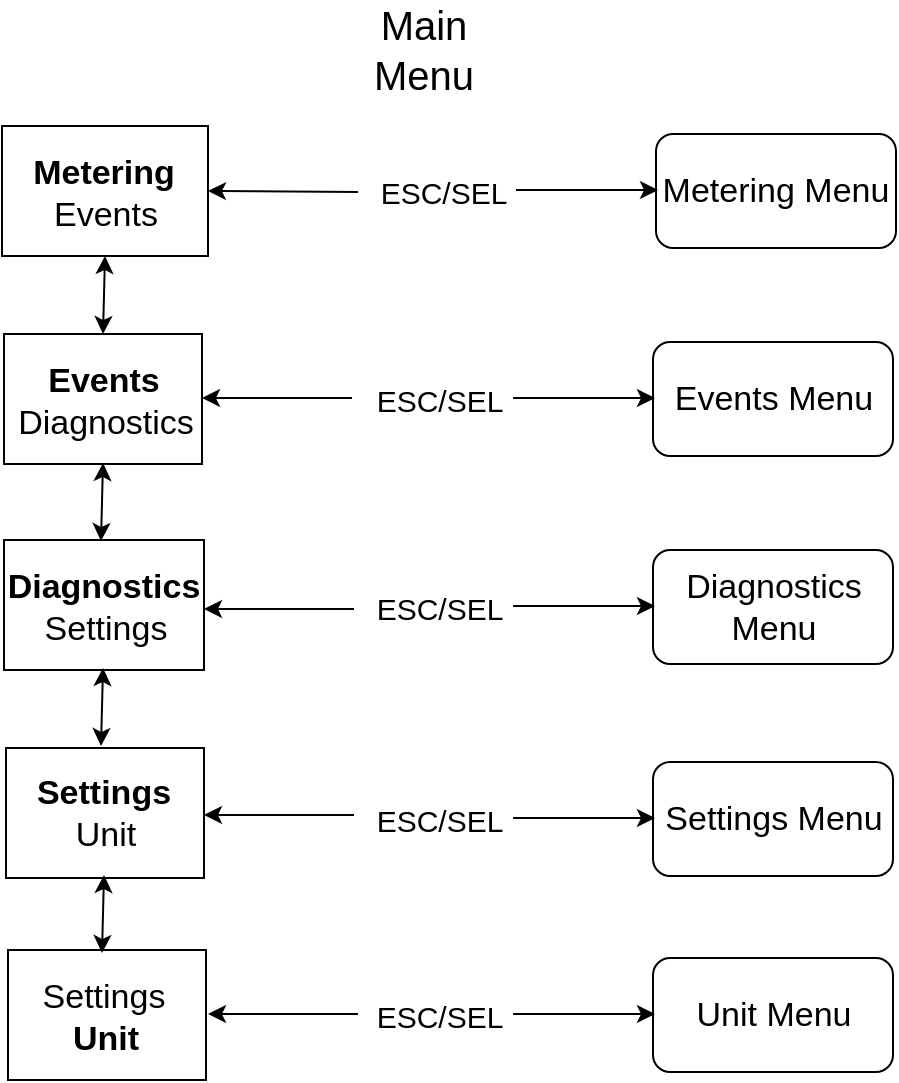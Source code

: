 <mxfile version="10.6.5" type="device"><diagram id="XQ6QflWPTtgx1elXZste" name="Page-1"><mxGraphModel dx="1394" dy="747" grid="0" gridSize="10" guides="1" tooltips="1" connect="1" arrows="1" fold="1" page="1" pageScale="1" pageWidth="827" pageHeight="1169" math="0" shadow="0"><root><mxCell id="0"/><mxCell id="1" parent="0"/><mxCell id="ikrYw3CtODXzSYFM4B_t-1" value="" style="rounded=0;whiteSpace=wrap;html=1;" vertex="1" parent="1"><mxGeometry x="245" y="112" width="103" height="65" as="geometry"/></mxCell><mxCell id="ikrYw3CtODXzSYFM4B_t-4" value="Metering" style="text;html=1;strokeColor=none;fillColor=none;align=center;verticalAlign=middle;whiteSpace=wrap;rounded=0;fontStyle=1;fontSize=17;" vertex="1" parent="1"><mxGeometry x="275.5" y="126" width="40" height="20" as="geometry"/></mxCell><mxCell id="ikrYw3CtODXzSYFM4B_t-13" value="Events" style="text;html=1;strokeColor=none;fillColor=none;align=center;verticalAlign=middle;whiteSpace=wrap;rounded=0;fontSize=17;" vertex="1" parent="1"><mxGeometry x="276" y="147" width="42" height="20" as="geometry"/></mxCell><mxCell id="ikrYw3CtODXzSYFM4B_t-16" value="" style="rounded=0;whiteSpace=wrap;html=1;" vertex="1" parent="1"><mxGeometry x="246" y="216" width="99" height="65" as="geometry"/></mxCell><mxCell id="ikrYw3CtODXzSYFM4B_t-17" value="Events" style="text;html=1;strokeColor=none;fillColor=none;align=center;verticalAlign=middle;whiteSpace=wrap;rounded=0;fontStyle=1;fontSize=17;" vertex="1" parent="1"><mxGeometry x="275.5" y="230" width="40" height="20" as="geometry"/></mxCell><mxCell id="ikrYw3CtODXzSYFM4B_t-18" value="Diagnostics" style="text;html=1;strokeColor=none;fillColor=none;align=center;verticalAlign=middle;whiteSpace=wrap;rounded=0;fontSize=17;" vertex="1" parent="1"><mxGeometry x="276" y="251" width="42" height="20" as="geometry"/></mxCell><mxCell id="ikrYw3CtODXzSYFM4B_t-19" value="" style="rounded=0;whiteSpace=wrap;html=1;" vertex="1" parent="1"><mxGeometry x="246" y="319" width="100" height="65" as="geometry"/></mxCell><mxCell id="ikrYw3CtODXzSYFM4B_t-20" value="Diagnostics" style="text;html=1;strokeColor=none;fillColor=none;align=center;verticalAlign=middle;whiteSpace=wrap;rounded=0;fontStyle=1;fontSize=17;" vertex="1" parent="1"><mxGeometry x="275.5" y="333" width="40" height="20" as="geometry"/></mxCell><mxCell id="ikrYw3CtODXzSYFM4B_t-21" value="Settings" style="text;html=1;strokeColor=none;fillColor=none;align=center;verticalAlign=middle;whiteSpace=wrap;rounded=0;fontSize=17;" vertex="1" parent="1"><mxGeometry x="276" y="354" width="42" height="20" as="geometry"/></mxCell><mxCell id="ikrYw3CtODXzSYFM4B_t-22" value="" style="rounded=0;whiteSpace=wrap;html=1;" vertex="1" parent="1"><mxGeometry x="247" y="423" width="99" height="65" as="geometry"/></mxCell><mxCell id="ikrYw3CtODXzSYFM4B_t-23" value="Settings" style="text;html=1;strokeColor=none;fillColor=none;align=center;verticalAlign=middle;whiteSpace=wrap;rounded=0;fontStyle=1;fontSize=17;" vertex="1" parent="1"><mxGeometry x="275.5" y="436" width="40" height="20" as="geometry"/></mxCell><mxCell id="ikrYw3CtODXzSYFM4B_t-24" value="Unit" style="text;html=1;strokeColor=none;fillColor=none;align=center;verticalAlign=middle;whiteSpace=wrap;rounded=0;fontSize=17;" vertex="1" parent="1"><mxGeometry x="276" y="457" width="42" height="20" as="geometry"/></mxCell><mxCell id="ikrYw3CtODXzSYFM4B_t-25" value="" style="rounded=0;whiteSpace=wrap;html=1;" vertex="1" parent="1"><mxGeometry x="248" y="524" width="99" height="65" as="geometry"/></mxCell><mxCell id="ikrYw3CtODXzSYFM4B_t-26" value="Settings" style="text;html=1;strokeColor=none;fillColor=none;align=center;verticalAlign=middle;whiteSpace=wrap;rounded=0;fontStyle=0;fontSize=17;" vertex="1" parent="1"><mxGeometry x="275.5" y="538" width="40" height="20" as="geometry"/></mxCell><mxCell id="ikrYw3CtODXzSYFM4B_t-27" value="Unit" style="text;html=1;strokeColor=none;fillColor=none;align=center;verticalAlign=middle;whiteSpace=wrap;rounded=0;fontSize=17;fontStyle=1" vertex="1" parent="1"><mxGeometry x="276" y="559" width="42" height="20" as="geometry"/></mxCell><mxCell id="ikrYw3CtODXzSYFM4B_t-30" value="" style="endArrow=classic;html=1;fontSize=17;entryX=1;entryY=0.5;entryDx=0;entryDy=0;" edge="1" parent="1" target="ikrYw3CtODXzSYFM4B_t-1"><mxGeometry width="50" height="50" relative="1" as="geometry"><mxPoint x="423" y="145" as="sourcePoint"/><mxPoint x="463" y="152" as="targetPoint"/></mxGeometry></mxCell><mxCell id="ikrYw3CtODXzSYFM4B_t-31" value="" style="endArrow=classic;html=1;fontSize=17;entryX=1;entryY=0.5;entryDx=0;entryDy=0;" edge="1" parent="1"><mxGeometry width="50" height="50" relative="1" as="geometry"><mxPoint x="420" y="248" as="sourcePoint"/><mxPoint x="345" y="248" as="targetPoint"/></mxGeometry></mxCell><mxCell id="ikrYw3CtODXzSYFM4B_t-32" value="" style="endArrow=classic;html=1;fontSize=17;entryX=1;entryY=0.5;entryDx=0;entryDy=0;" edge="1" parent="1"><mxGeometry width="50" height="50" relative="1" as="geometry"><mxPoint x="421" y="353.5" as="sourcePoint"/><mxPoint x="346" y="353.5" as="targetPoint"/></mxGeometry></mxCell><mxCell id="ikrYw3CtODXzSYFM4B_t-33" value="" style="endArrow=classic;html=1;fontSize=17;entryX=1;entryY=0.5;entryDx=0;entryDy=0;" edge="1" parent="1"><mxGeometry width="50" height="50" relative="1" as="geometry"><mxPoint x="421" y="456.5" as="sourcePoint"/><mxPoint x="346" y="456.5" as="targetPoint"/></mxGeometry></mxCell><mxCell id="ikrYw3CtODXzSYFM4B_t-34" value="" style="endArrow=classic;html=1;fontSize=17;entryX=1;entryY=0.5;entryDx=0;entryDy=0;" edge="1" parent="1"><mxGeometry width="50" height="50" relative="1" as="geometry"><mxPoint x="423" y="556" as="sourcePoint"/><mxPoint x="348" y="556" as="targetPoint"/></mxGeometry></mxCell><mxCell id="ikrYw3CtODXzSYFM4B_t-35" value="Metering Menu" style="rounded=1;whiteSpace=wrap;html=1;fontSize=17;" vertex="1" parent="1"><mxGeometry x="572" y="116" width="120" height="57" as="geometry"/></mxCell><mxCell id="ikrYw3CtODXzSYFM4B_t-39" value="&lt;font style=&quot;font-size: 15px&quot;&gt;ESC/SEL&lt;/font&gt;" style="text;html=1;strokeColor=none;fillColor=none;align=center;verticalAlign=middle;whiteSpace=wrap;rounded=0;" vertex="1" parent="1"><mxGeometry x="445.5" y="135" width="40" height="20" as="geometry"/></mxCell><mxCell id="ikrYw3CtODXzSYFM4B_t-40" value="" style="endArrow=classic;html=1;fontSize=17;entryX=0;entryY=0.5;entryDx=0;entryDy=0;" edge="1" parent="1"><mxGeometry width="50" height="50" relative="1" as="geometry"><mxPoint x="502" y="144" as="sourcePoint"/><mxPoint x="573" y="144" as="targetPoint"/></mxGeometry></mxCell><mxCell id="ikrYw3CtODXzSYFM4B_t-42" value="&lt;font style=&quot;font-size: 20px&quot;&gt;Main Menu&lt;/font&gt;" style="text;html=1;strokeColor=none;fillColor=none;align=center;verticalAlign=middle;whiteSpace=wrap;rounded=0;fontSize=17;" vertex="1" parent="1"><mxGeometry x="419" y="64" width="74" height="20" as="geometry"/></mxCell><mxCell id="ikrYw3CtODXzSYFM4B_t-43" value="Events Menu" style="rounded=1;whiteSpace=wrap;html=1;fontSize=17;" vertex="1" parent="1"><mxGeometry x="570.5" y="220" width="120" height="57" as="geometry"/></mxCell><mxCell id="ikrYw3CtODXzSYFM4B_t-44" value="&lt;font style=&quot;font-size: 15px&quot;&gt;ESC/SEL&lt;/font&gt;" style="text;html=1;strokeColor=none;fillColor=none;align=center;verticalAlign=middle;whiteSpace=wrap;rounded=0;" vertex="1" parent="1"><mxGeometry x="444" y="239" width="40" height="20" as="geometry"/></mxCell><mxCell id="ikrYw3CtODXzSYFM4B_t-45" value="" style="endArrow=classic;html=1;fontSize=17;entryX=0;entryY=0.5;entryDx=0;entryDy=0;" edge="1" parent="1"><mxGeometry width="50" height="50" relative="1" as="geometry"><mxPoint x="500.5" y="248" as="sourcePoint"/><mxPoint x="571.5" y="248" as="targetPoint"/></mxGeometry></mxCell><mxCell id="ikrYw3CtODXzSYFM4B_t-47" value="Diagnostics Menu" style="rounded=1;whiteSpace=wrap;html=1;fontSize=17;" vertex="1" parent="1"><mxGeometry x="570.5" y="324" width="120" height="57" as="geometry"/></mxCell><mxCell id="ikrYw3CtODXzSYFM4B_t-48" value="&lt;font style=&quot;font-size: 15px&quot;&gt;ESC/SEL&lt;/font&gt;" style="text;html=1;strokeColor=none;fillColor=none;align=center;verticalAlign=middle;whiteSpace=wrap;rounded=0;" vertex="1" parent="1"><mxGeometry x="444" y="343" width="40" height="20" as="geometry"/></mxCell><mxCell id="ikrYw3CtODXzSYFM4B_t-49" value="" style="endArrow=classic;html=1;fontSize=17;entryX=0;entryY=0.5;entryDx=0;entryDy=0;" edge="1" parent="1"><mxGeometry width="50" height="50" relative="1" as="geometry"><mxPoint x="500.5" y="352" as="sourcePoint"/><mxPoint x="571.5" y="352" as="targetPoint"/></mxGeometry></mxCell><mxCell id="ikrYw3CtODXzSYFM4B_t-51" value="Settings Menu" style="rounded=1;whiteSpace=wrap;html=1;fontSize=17;" vertex="1" parent="1"><mxGeometry x="570.5" y="430" width="120" height="57" as="geometry"/></mxCell><mxCell id="ikrYw3CtODXzSYFM4B_t-52" value="&lt;font style=&quot;font-size: 15px&quot;&gt;ESC/SEL&lt;/font&gt;" style="text;html=1;strokeColor=none;fillColor=none;align=center;verticalAlign=middle;whiteSpace=wrap;rounded=0;" vertex="1" parent="1"><mxGeometry x="444" y="449" width="40" height="20" as="geometry"/></mxCell><mxCell id="ikrYw3CtODXzSYFM4B_t-53" value="" style="endArrow=classic;html=1;fontSize=17;entryX=0;entryY=0.5;entryDx=0;entryDy=0;" edge="1" parent="1"><mxGeometry width="50" height="50" relative="1" as="geometry"><mxPoint x="500.5" y="458" as="sourcePoint"/><mxPoint x="571.5" y="458" as="targetPoint"/></mxGeometry></mxCell><mxCell id="ikrYw3CtODXzSYFM4B_t-54" value="Unit Menu" style="rounded=1;whiteSpace=wrap;html=1;fontSize=17;" vertex="1" parent="1"><mxGeometry x="570.5" y="528" width="120" height="57" as="geometry"/></mxCell><mxCell id="ikrYw3CtODXzSYFM4B_t-55" value="&lt;font style=&quot;font-size: 15px&quot;&gt;ESC/SEL&lt;/font&gt;" style="text;html=1;strokeColor=none;fillColor=none;align=center;verticalAlign=middle;whiteSpace=wrap;rounded=0;" vertex="1" parent="1"><mxGeometry x="444" y="547" width="40" height="20" as="geometry"/></mxCell><mxCell id="ikrYw3CtODXzSYFM4B_t-56" value="" style="endArrow=classic;html=1;fontSize=17;entryX=0;entryY=0.5;entryDx=0;entryDy=0;" edge="1" parent="1"><mxGeometry width="50" height="50" relative="1" as="geometry"><mxPoint x="500.5" y="556" as="sourcePoint"/><mxPoint x="571.5" y="556" as="targetPoint"/></mxGeometry></mxCell><mxCell id="ikrYw3CtODXzSYFM4B_t-57" value="" style="endArrow=classic;startArrow=classic;html=1;fontSize=17;entryX=0.5;entryY=1;entryDx=0;entryDy=0;exitX=0.5;exitY=0;exitDx=0;exitDy=0;" edge="1" parent="1" source="ikrYw3CtODXzSYFM4B_t-16" target="ikrYw3CtODXzSYFM4B_t-1"><mxGeometry width="50" height="50" relative="1" as="geometry"><mxPoint x="93" y="246" as="sourcePoint"/><mxPoint x="143" y="196" as="targetPoint"/></mxGeometry></mxCell><mxCell id="ikrYw3CtODXzSYFM4B_t-58" value="" style="endArrow=classic;startArrow=classic;html=1;fontSize=17;entryX=0.5;entryY=1;entryDx=0;entryDy=0;exitX=0.5;exitY=0;exitDx=0;exitDy=0;" edge="1" parent="1"><mxGeometry width="50" height="50" relative="1" as="geometry"><mxPoint x="294.5" y="319.5" as="sourcePoint"/><mxPoint x="295.5" y="280.5" as="targetPoint"/></mxGeometry></mxCell><mxCell id="ikrYw3CtODXzSYFM4B_t-61" value="" style="endArrow=classic;startArrow=classic;html=1;fontSize=17;entryX=0.5;entryY=1;entryDx=0;entryDy=0;exitX=0.5;exitY=0;exitDx=0;exitDy=0;" edge="1" parent="1"><mxGeometry width="50" height="50" relative="1" as="geometry"><mxPoint x="294.5" y="422" as="sourcePoint"/><mxPoint x="295.5" y="383" as="targetPoint"/></mxGeometry></mxCell><mxCell id="ikrYw3CtODXzSYFM4B_t-62" value="" style="endArrow=classic;startArrow=classic;html=1;fontSize=17;entryX=0.5;entryY=1;entryDx=0;entryDy=0;exitX=0.5;exitY=0;exitDx=0;exitDy=0;" edge="1" parent="1"><mxGeometry width="50" height="50" relative="1" as="geometry"><mxPoint x="295" y="525.5" as="sourcePoint"/><mxPoint x="296" y="486.5" as="targetPoint"/></mxGeometry></mxCell></root></mxGraphModel></diagram></mxfile>